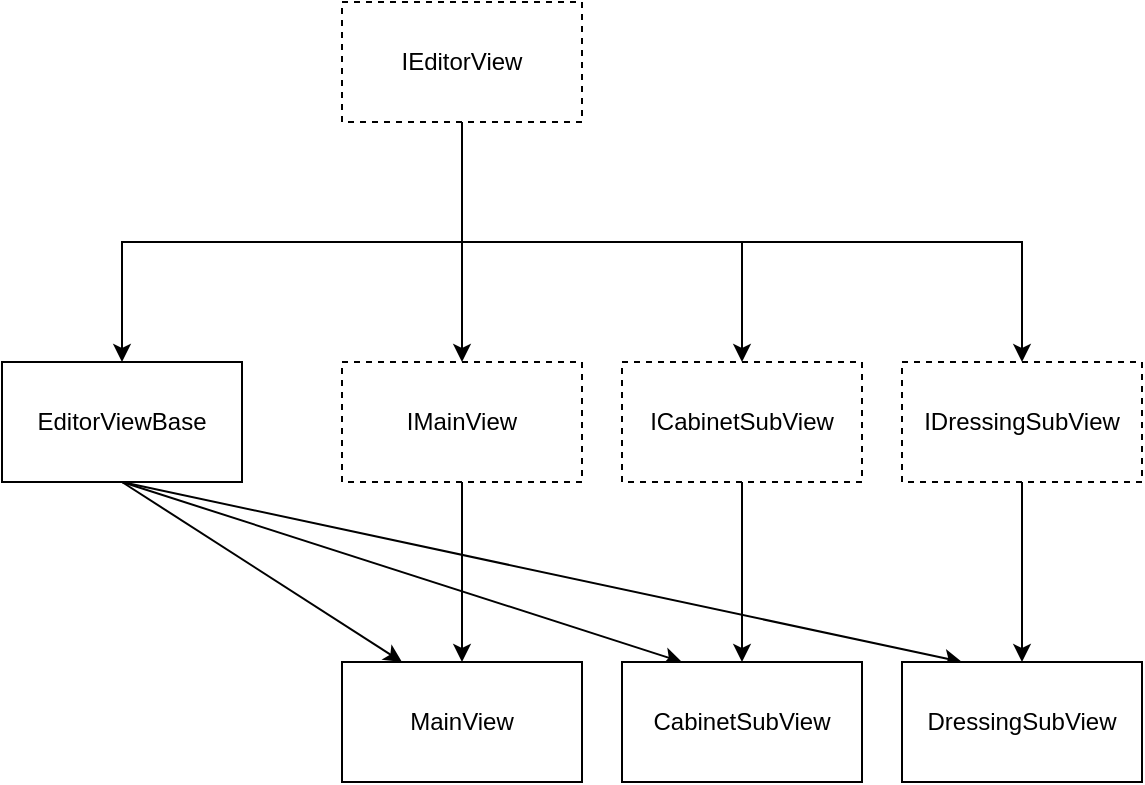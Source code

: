 <mxfile version="20.6.0" type="device"><diagram id="PNN-rbRx65aIdqea_QX8" name="第 1 页"><mxGraphModel dx="1422" dy="792" grid="1" gridSize="10" guides="1" tooltips="1" connect="1" arrows="1" fold="1" page="1" pageScale="1" pageWidth="1100" pageHeight="850" math="0" shadow="0"><root><mxCell id="0"/><mxCell id="1" parent="0"/><mxCell id="Sf3Xgz-d5-7qE35ZSDAl-20" style="rounded=0;orthogonalLoop=1;jettySize=auto;html=1;exitX=0.5;exitY=1;exitDx=0;exitDy=0;entryX=0.25;entryY=0;entryDx=0;entryDy=0;" edge="1" parent="1" source="Sf3Xgz-d5-7qE35ZSDAl-1" target="Sf3Xgz-d5-7qE35ZSDAl-11"><mxGeometry relative="1" as="geometry"/></mxCell><mxCell id="Sf3Xgz-d5-7qE35ZSDAl-28" style="jumpStyle=arc;orthogonalLoop=1;jettySize=auto;html=1;exitX=0.5;exitY=1;exitDx=0;exitDy=0;entryX=0.25;entryY=0;entryDx=0;entryDy=0;jumpSize=7;shadow=0;sketch=0;rounded=0;startArrow=none;startFill=0;strokeWidth=1;" edge="1" parent="1" source="Sf3Xgz-d5-7qE35ZSDAl-1" target="Sf3Xgz-d5-7qE35ZSDAl-12"><mxGeometry relative="1" as="geometry"/></mxCell><mxCell id="Sf3Xgz-d5-7qE35ZSDAl-29" style="rounded=0;sketch=0;jumpStyle=arc;jumpSize=7;orthogonalLoop=1;jettySize=auto;html=1;exitX=0.5;exitY=1;exitDx=0;exitDy=0;entryX=0.25;entryY=0;entryDx=0;entryDy=0;shadow=0;strokeWidth=1;startArrow=none;startFill=0;" edge="1" parent="1" source="Sf3Xgz-d5-7qE35ZSDAl-1" target="Sf3Xgz-d5-7qE35ZSDAl-13"><mxGeometry relative="1" as="geometry"/></mxCell><mxCell id="Sf3Xgz-d5-7qE35ZSDAl-1" value="EditorViewBase" style="rounded=0;whiteSpace=wrap;html=1;" vertex="1" parent="1"><mxGeometry x="100" y="270" width="120" height="60" as="geometry"/></mxCell><mxCell id="Sf3Xgz-d5-7qE35ZSDAl-7" style="edgeStyle=orthogonalEdgeStyle;rounded=0;orthogonalLoop=1;jettySize=auto;html=1;exitX=0.5;exitY=1;exitDx=0;exitDy=0;entryX=0.5;entryY=0;entryDx=0;entryDy=0;" edge="1" parent="1" source="Sf3Xgz-d5-7qE35ZSDAl-2" target="Sf3Xgz-d5-7qE35ZSDAl-1"><mxGeometry relative="1" as="geometry"/></mxCell><mxCell id="Sf3Xgz-d5-7qE35ZSDAl-8" style="edgeStyle=orthogonalEdgeStyle;rounded=0;orthogonalLoop=1;jettySize=auto;html=1;exitX=0.5;exitY=1;exitDx=0;exitDy=0;entryX=0.5;entryY=0;entryDx=0;entryDy=0;" edge="1" parent="1" source="Sf3Xgz-d5-7qE35ZSDAl-2" target="Sf3Xgz-d5-7qE35ZSDAl-3"><mxGeometry relative="1" as="geometry"/></mxCell><mxCell id="Sf3Xgz-d5-7qE35ZSDAl-9" style="edgeStyle=orthogonalEdgeStyle;rounded=0;orthogonalLoop=1;jettySize=auto;html=1;exitX=0.5;exitY=1;exitDx=0;exitDy=0;entryX=0.5;entryY=0;entryDx=0;entryDy=0;" edge="1" parent="1" source="Sf3Xgz-d5-7qE35ZSDAl-2" target="Sf3Xgz-d5-7qE35ZSDAl-4"><mxGeometry relative="1" as="geometry"/></mxCell><mxCell id="Sf3Xgz-d5-7qE35ZSDAl-10" style="edgeStyle=orthogonalEdgeStyle;rounded=0;orthogonalLoop=1;jettySize=auto;html=1;exitX=0.5;exitY=1;exitDx=0;exitDy=0;entryX=0.5;entryY=0;entryDx=0;entryDy=0;" edge="1" parent="1" source="Sf3Xgz-d5-7qE35ZSDAl-2" target="Sf3Xgz-d5-7qE35ZSDAl-5"><mxGeometry relative="1" as="geometry"/></mxCell><mxCell id="Sf3Xgz-d5-7qE35ZSDAl-2" value="IEditorView" style="rounded=0;whiteSpace=wrap;html=1;dashed=1;" vertex="1" parent="1"><mxGeometry x="270" y="90" width="120" height="60" as="geometry"/></mxCell><mxCell id="Sf3Xgz-d5-7qE35ZSDAl-14" style="edgeStyle=orthogonalEdgeStyle;rounded=0;orthogonalLoop=1;jettySize=auto;html=1;exitX=0.5;exitY=1;exitDx=0;exitDy=0;entryX=0.5;entryY=0;entryDx=0;entryDy=0;" edge="1" parent="1" source="Sf3Xgz-d5-7qE35ZSDAl-3" target="Sf3Xgz-d5-7qE35ZSDAl-11"><mxGeometry relative="1" as="geometry"><Array as="points"><mxPoint x="330" y="360"/><mxPoint x="330" y="360"/></Array></mxGeometry></mxCell><mxCell id="Sf3Xgz-d5-7qE35ZSDAl-3" value="IMainView" style="rounded=0;whiteSpace=wrap;html=1;dashed=1;" vertex="1" parent="1"><mxGeometry x="270" y="270" width="120" height="60" as="geometry"/></mxCell><mxCell id="Sf3Xgz-d5-7qE35ZSDAl-15" style="edgeStyle=orthogonalEdgeStyle;rounded=0;orthogonalLoop=1;jettySize=auto;html=1;exitX=0.5;exitY=1;exitDx=0;exitDy=0;entryX=0.5;entryY=0;entryDx=0;entryDy=0;" edge="1" parent="1" source="Sf3Xgz-d5-7qE35ZSDAl-4" target="Sf3Xgz-d5-7qE35ZSDAl-12"><mxGeometry relative="1" as="geometry"/></mxCell><mxCell id="Sf3Xgz-d5-7qE35ZSDAl-4" value="ICabinetSubView" style="rounded=0;whiteSpace=wrap;html=1;dashed=1;" vertex="1" parent="1"><mxGeometry x="410" y="270" width="120" height="60" as="geometry"/></mxCell><mxCell id="Sf3Xgz-d5-7qE35ZSDAl-16" style="edgeStyle=orthogonalEdgeStyle;rounded=0;orthogonalLoop=1;jettySize=auto;html=1;exitX=0.5;exitY=1;exitDx=0;exitDy=0;entryX=0.5;entryY=0;entryDx=0;entryDy=0;" edge="1" parent="1" source="Sf3Xgz-d5-7qE35ZSDAl-5" target="Sf3Xgz-d5-7qE35ZSDAl-13"><mxGeometry relative="1" as="geometry"/></mxCell><mxCell id="Sf3Xgz-d5-7qE35ZSDAl-5" value="IDressingSubView" style="rounded=0;whiteSpace=wrap;html=1;dashed=1;" vertex="1" parent="1"><mxGeometry x="550" y="270" width="120" height="60" as="geometry"/></mxCell><mxCell id="Sf3Xgz-d5-7qE35ZSDAl-11" value="MainView" style="rounded=0;whiteSpace=wrap;html=1;" vertex="1" parent="1"><mxGeometry x="270" y="420" width="120" height="60" as="geometry"/></mxCell><mxCell id="Sf3Xgz-d5-7qE35ZSDAl-12" value="CabinetSubView" style="rounded=0;whiteSpace=wrap;html=1;" vertex="1" parent="1"><mxGeometry x="410" y="420" width="120" height="60" as="geometry"/></mxCell><mxCell id="Sf3Xgz-d5-7qE35ZSDAl-13" value="DressingSubView" style="rounded=0;whiteSpace=wrap;html=1;" vertex="1" parent="1"><mxGeometry x="550" y="420" width="120" height="60" as="geometry"/></mxCell></root></mxGraphModel></diagram></mxfile>